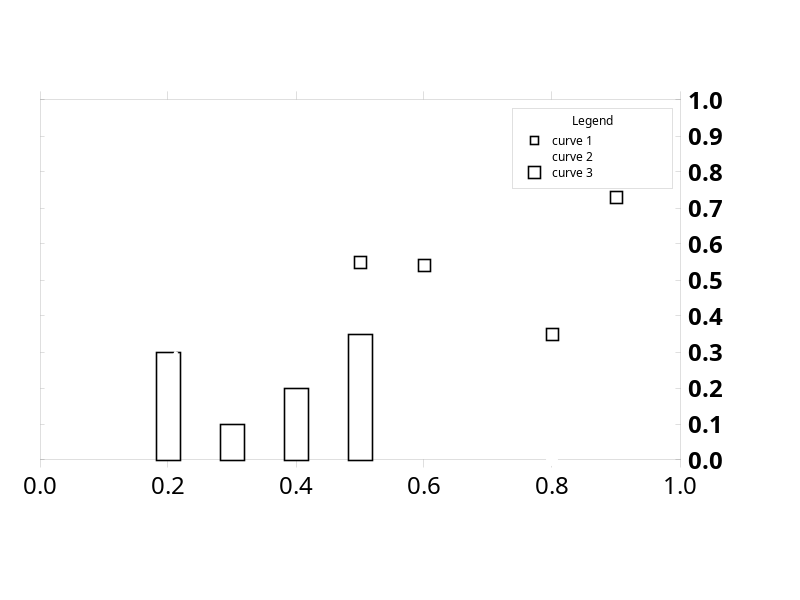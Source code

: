 {
  "sha1": "s4r72bqs8rel14d15h99cpehbdttrmh",
  "insertion": {
    "when": "2024-06-04T17:28:44.678Z",
    "user": "plantuml@gmail.com"
  }
}
@startjcckit(800,600)
data/curves = curve1 curve2 curve3
data/curve1/title = curve 1
data/curve1/x = 0.2 0.3 0.4 0.5
data/curve1/y = 0.3 0.1  0.2 0.35
data/curve2/title = curve 2
data/curve2/x = 0.2  0.3 0.4 0.5 0.6 0.7 0.8
data/curve2/y = 0.25 0.6 0.4 0.6 0.5 0.3 0
data/curve3/title = curve 3
data/curve3/x = 0.5  0.6  0.7  0.8  0.9
data/curve3/y = 0.55 0.54 1.65 0.35 0.73
paper = 0 0 1 0.6
background = 0xffffff
plot/initialHintForNextCurve/className = jcckit.plot.PositionHint
plot/initialHintForNextCurve/position = 0 0.1
plot/coordinateSystem/origin = 0.05 0.1
plot/coordinateSystem/xAxis/axisLabel = <x>
plot/coordinateSystem/xAxis/grid = true
plot/coordinateSystem/xAxis/gridAttributes/lineColor = 0x808080
plot/coordinateSystem/xAxis/automaticTicCalculation = false
plot/coordinateSystem/xAxis/numberOfTics = 6
plot/coordinateSystem/xAxis/ticLabelAttributes/fontSize = 0.03
plot/coordinateSystem/xAxis/axisLabelAttributes/fontSize = 0.05
plot/coordinateSystem/xAxis/axisLabelAttributes/textColor = 0xaa
plot/coordinateSystem/yAxis/axisLabel = factor
plot/coordinateSystem/yAxis/axisLabelPosition = 0.85 0.1
plot/coordinateSystem/yAxis/axisLabelAttributes/fontSize = 0.05
plot/coordinateSystem/yAxis/axisLabelAttributes/textColor = 0xee
plot/coordinateSystem/yAxis/axisLabelAttributes/verticalAnchor = top
plot/coordinateSystem/yAxis/ticLength = -0.006
plot/coordinateSystem/yAxis/ticLabelPosition = 0.81 0
plot/coordinateSystem/yAxis/ticLabelAttributes/fontSize = 0.03
plot/coordinateSystem/yAxis/ticLabelAttributes/fontStyle = bold
plot/coordinateSystem/yAxis/ticLabelAttributes/horizontalAnchor = left
defaultDefinition/symbolFactory/className = jcckit.plot.SquareSymbolFactory
defaultDefinition/symbolFactory/size = 0.015
defaultDefinition/symbolFactory/attributes/className = jcckit.graphic.BasicGraphicAttributes
defaultDefinition/symbolFactory/attributes/lineColor = 0
defaultDefinition/symbolFactory/attributes/lineThickness = 0.002
defaultDefinition/lineAttributes/className = jcckit.graphic.ShapeAttributes
defaultDefinition/lineAttributes/linePattern = 0.01 0.005
defaultDefinition/lineAttributes/lineThickness = 0.005
defaultDefinition/lineAttributes/lineColor = 0xca
plot/curveFactory/definitions = def1 def2 def3
plot/curveFactory/def1/ = defaultDefinition/
plot/curveFactory/def1/symbolFactory/className = jcckit.plot.BarFactory
plot/curveFactory/def1/symbolFactory/size = 0.03
plot/curveFactory/def1/symbolFactory/attributes/fillColor = 0xffca00
plot/curveFactory/def1/withLine = false
plot/curveFactory/def2/ = defaultDefinition/
plot/curveFactory/def2/symbolFactory/className = jcckit.plot.CircleSymbolFactory
plot/curveFactory/def2/symbolFactory/attributes/fillColor = 0x8000
plot/curveFactory/def2/symbolFactory/attributes/lineColor = 
plot/curveFactory/def3/ = defaultDefinition/
plot/legend/upperRightCorner = 0.84 0.54
plot/legend/boxAttributes/fillColor = 0xeeeeee
plot/legend/lineLength = 0.035
@endjcckit
